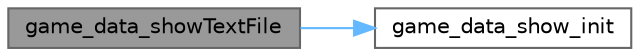 digraph "game_data_showTextFile"
{
 // LATEX_PDF_SIZE
  bgcolor="transparent";
  edge [fontname=Helvetica,fontsize=10,labelfontname=Helvetica,labelfontsize=10];
  node [fontname=Helvetica,fontsize=10,shape=box,height=0.2,width=0.4];
  rankdir="LR";
  Node1 [id="Node000001",label="game_data_showTextFile",height=0.2,width=0.4,color="gray40", fillcolor="grey60", style="filled", fontcolor="black",tooltip=" "];
  Node1 -> Node2 [id="edge2_Node000001_Node000002",color="steelblue1",style="solid",tooltip=" "];
  Node2 [id="Node000002",label="game_data_show_init",height=0.2,width=0.4,color="grey40", fillcolor="white", style="filled",URL="$print__value_8c.html#ade9e0217a692d22504596f198800ec0e",tooltip=" "];
}

